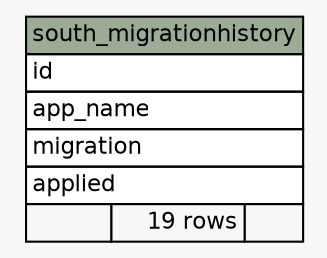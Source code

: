 // dot 2.34.0 on Mac OS X 10.9.1
// SchemaSpy rev Unknown
digraph "south_migrationhistory" {
  graph [
    rankdir="RL"
    bgcolor="#f7f7f7"
    nodesep="0.18"
    ranksep="0.46"
    fontname="Helvetica"
    fontsize="11"
  ];
  node [
    fontname="Helvetica"
    fontsize="11"
    shape="plaintext"
  ];
  edge [
    arrowsize="0.8"
  ];
  "south_migrationhistory" [
    label=<
    <TABLE BORDER="0" CELLBORDER="1" CELLSPACING="0" BGCOLOR="#ffffff">
      <TR><TD COLSPAN="3" BGCOLOR="#9bab96" ALIGN="CENTER">south_migrationhistory</TD></TR>
      <TR><TD PORT="id" COLSPAN="3" ALIGN="LEFT">id</TD></TR>
      <TR><TD PORT="app_name" COLSPAN="3" ALIGN="LEFT">app_name</TD></TR>
      <TR><TD PORT="migration" COLSPAN="3" ALIGN="LEFT">migration</TD></TR>
      <TR><TD PORT="applied" COLSPAN="3" ALIGN="LEFT">applied</TD></TR>
      <TR><TD ALIGN="LEFT" BGCOLOR="#f7f7f7">  </TD><TD ALIGN="RIGHT" BGCOLOR="#f7f7f7">19 rows</TD><TD ALIGN="RIGHT" BGCOLOR="#f7f7f7">  </TD></TR>
    </TABLE>>
    URL="tables/south_migrationhistory.html"
    tooltip="south_migrationhistory"
  ];
}
